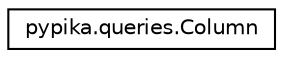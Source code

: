 digraph "Graphical Class Hierarchy"
{
 // LATEX_PDF_SIZE
  edge [fontname="Helvetica",fontsize="10",labelfontname="Helvetica",labelfontsize="10"];
  node [fontname="Helvetica",fontsize="10",shape=record];
  rankdir="LR";
  Node0 [label="pypika.queries.Column",height=0.2,width=0.4,color="black", fillcolor="white", style="filled",URL="$classpypika_1_1queries_1_1Column.html",tooltip=" "];
}
